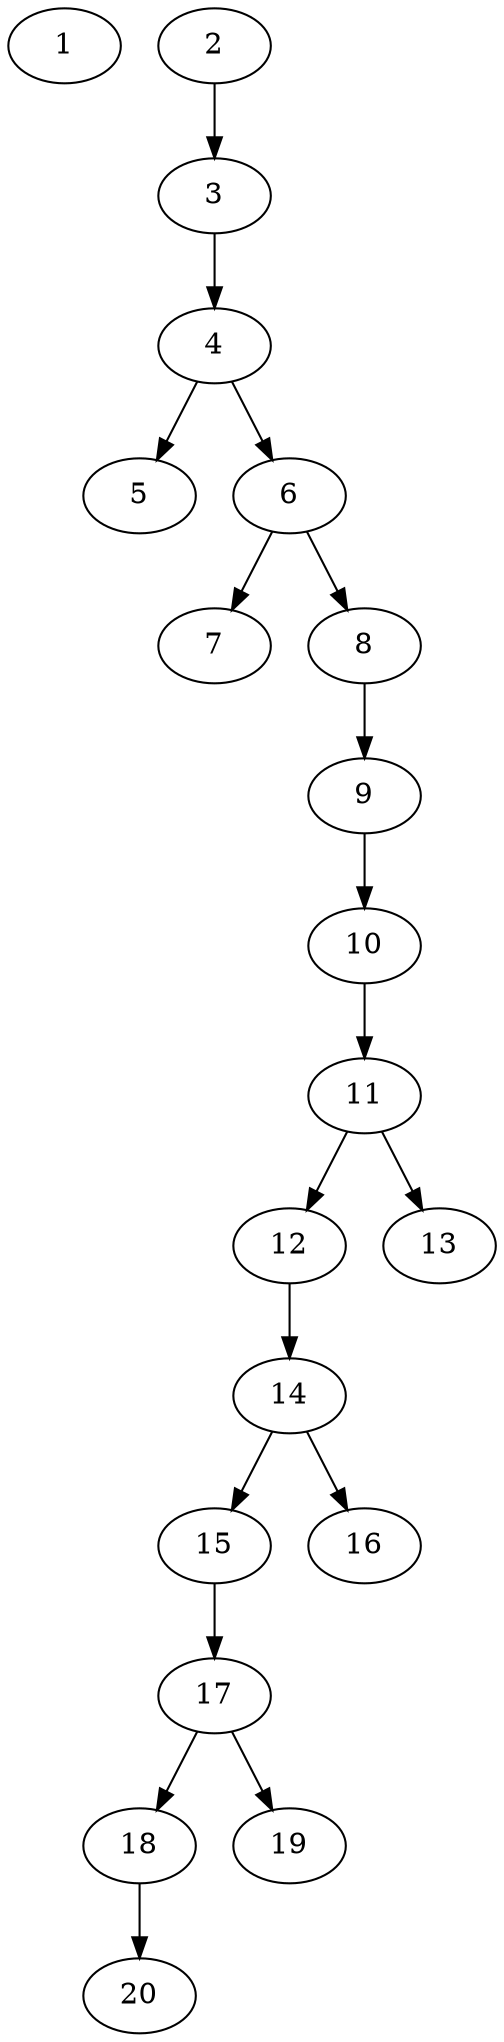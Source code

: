 // DAG automatically generated by daggen at Thu Oct  3 13:58:43 2019
// ./daggen --dot -n 20 --ccr 0.3 --fat 0.3 --regular 0.5 --density 0.5 --mindata 5242880 --maxdata 52428800 
digraph G {
  1 [size="35263147", alpha="0.07", expect_size="10578944"] 
  2 [size="156078080", alpha="0.12", expect_size="46823424"] 
  2 -> 3 [size ="46823424"]
  3 [size="127621120", alpha="0.04", expect_size="38286336"] 
  3 -> 4 [size ="38286336"]
  4 [size="27552427", alpha="0.12", expect_size="8265728"] 
  4 -> 5 [size ="8265728"]
  4 -> 6 [size ="8265728"]
  5 [size="43700907", alpha="0.03", expect_size="13110272"] 
  6 [size="104973653", alpha="0.20", expect_size="31492096"] 
  6 -> 7 [size ="31492096"]
  6 -> 8 [size ="31492096"]
  7 [size="161232213", alpha="0.13", expect_size="48369664"] 
  8 [size="107243520", alpha="0.16", expect_size="32173056"] 
  8 -> 9 [size ="32173056"]
  9 [size="160273067", alpha="0.17", expect_size="48081920"] 
  9 -> 10 [size ="48081920"]
  10 [size="123839147", alpha="0.13", expect_size="37151744"] 
  10 -> 11 [size ="37151744"]
  11 [size="132973227", alpha="0.07", expect_size="39891968"] 
  11 -> 12 [size ="39891968"]
  11 -> 13 [size ="39891968"]
  12 [size="29125973", alpha="0.05", expect_size="8737792"] 
  12 -> 14 [size ="8737792"]
  13 [size="126846293", alpha="0.11", expect_size="38053888"] 
  14 [size="159590400", alpha="0.11", expect_size="47877120"] 
  14 -> 15 [size ="47877120"]
  14 -> 16 [size ="47877120"]
  15 [size="96645120", alpha="0.12", expect_size="28993536"] 
  15 -> 17 [size ="28993536"]
  16 [size="119309653", alpha="0.19", expect_size="35792896"] 
  17 [size="115404800", alpha="0.12", expect_size="34621440"] 
  17 -> 18 [size ="34621440"]
  17 -> 19 [size ="34621440"]
  18 [size="58422613", alpha="0.12", expect_size="17526784"] 
  18 -> 20 [size ="17526784"]
  19 [size="27811840", alpha="0.08", expect_size="8343552"] 
  20 [size="158068053", alpha="0.06", expect_size="47420416"] 
}

